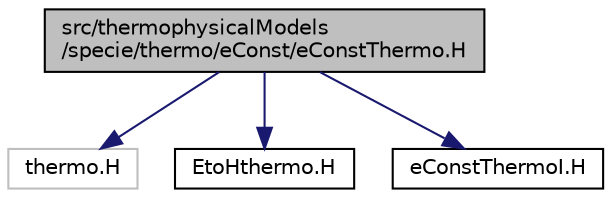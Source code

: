 digraph "src/thermophysicalModels/specie/thermo/eConst/eConstThermo.H"
{
  bgcolor="transparent";
  edge [fontname="Helvetica",fontsize="10",labelfontname="Helvetica",labelfontsize="10"];
  node [fontname="Helvetica",fontsize="10",shape=record];
  Node1 [label="src/thermophysicalModels\l/specie/thermo/eConst/eConstThermo.H",height=0.2,width=0.4,color="black", fillcolor="grey75", style="filled" fontcolor="black"];
  Node1 -> Node2 [color="midnightblue",fontsize="10",style="solid",fontname="Helvetica"];
  Node2 [label="thermo.H",height=0.2,width=0.4,color="grey75"];
  Node1 -> Node3 [color="midnightblue",fontsize="10",style="solid",fontname="Helvetica"];
  Node3 [label="EtoHthermo.H",height=0.2,width=0.4,color="black",URL="$EtoHthermo_8H.html"];
  Node1 -> Node4 [color="midnightblue",fontsize="10",style="solid",fontname="Helvetica"];
  Node4 [label="eConstThermoI.H",height=0.2,width=0.4,color="black",URL="$eConstThermoI_8H.html"];
}
